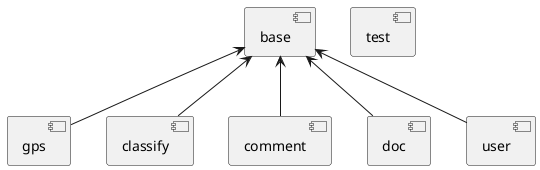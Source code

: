 @startuml

[base] <-- [gps]
[base] <-- [classify]
[base] <-- [comment]
[base] <-- [doc]
[base] <-- [user]
[test]

@enduml